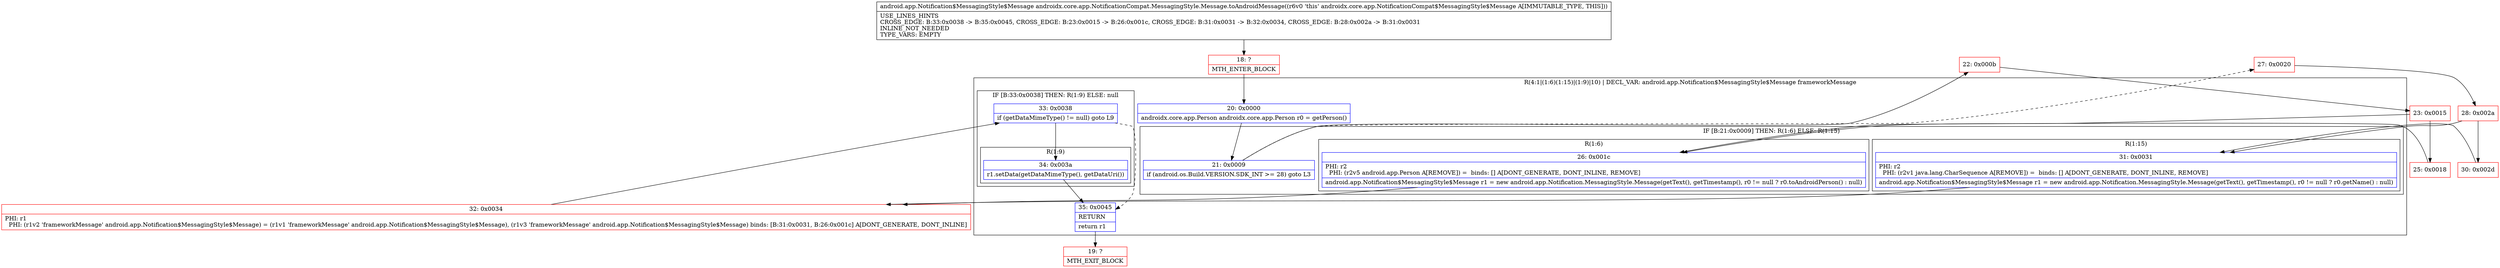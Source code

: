 digraph "CFG forandroidx.core.app.NotificationCompat.MessagingStyle.Message.toAndroidMessage()Landroid\/app\/Notification$MessagingStyle$Message;" {
subgraph cluster_Region_289852491 {
label = "R(4:1|(1:6)(1:15)|(1:9)|10) | DECL_VAR: android.app.Notification$MessagingStyle$Message frameworkMessage\l";
node [shape=record,color=blue];
Node_20 [shape=record,label="{20\:\ 0x0000|androidx.core.app.Person androidx.core.app.Person r0 = getPerson()\l}"];
subgraph cluster_IfRegion_188070605 {
label = "IF [B:21:0x0009] THEN: R(1:6) ELSE: R(1:15)";
node [shape=record,color=blue];
Node_21 [shape=record,label="{21\:\ 0x0009|if (android.os.Build.VERSION.SDK_INT \>= 28) goto L3\l}"];
subgraph cluster_Region_970861041 {
label = "R(1:6)";
node [shape=record,color=blue];
Node_26 [shape=record,label="{26\:\ 0x001c|PHI: r2 \l  PHI: (r2v5 android.app.Person A[REMOVE]) =  binds: [] A[DONT_GENERATE, DONT_INLINE, REMOVE]\l|android.app.Notification$MessagingStyle$Message r1 = new android.app.Notification.MessagingStyle.Message(getText(), getTimestamp(), r0 != null ? r0.toAndroidPerson() : null)\l}"];
}
subgraph cluster_Region_1772810123 {
label = "R(1:15)";
node [shape=record,color=blue];
Node_31 [shape=record,label="{31\:\ 0x0031|PHI: r2 \l  PHI: (r2v1 java.lang.CharSequence A[REMOVE]) =  binds: [] A[DONT_GENERATE, DONT_INLINE, REMOVE]\l|android.app.Notification$MessagingStyle$Message r1 = new android.app.Notification.MessagingStyle.Message(getText(), getTimestamp(), r0 != null ? r0.getName() : null)\l}"];
}
}
subgraph cluster_IfRegion_628339711 {
label = "IF [B:33:0x0038] THEN: R(1:9) ELSE: null";
node [shape=record,color=blue];
Node_33 [shape=record,label="{33\:\ 0x0038|if (getDataMimeType() != null) goto L9\l}"];
subgraph cluster_Region_1586737942 {
label = "R(1:9)";
node [shape=record,color=blue];
Node_34 [shape=record,label="{34\:\ 0x003a|r1.setData(getDataMimeType(), getDataUri())\l}"];
}
}
Node_35 [shape=record,label="{35\:\ 0x0045|RETURN\l|return r1\l}"];
}
Node_18 [shape=record,color=red,label="{18\:\ ?|MTH_ENTER_BLOCK\l}"];
Node_22 [shape=record,color=red,label="{22\:\ 0x000b}"];
Node_23 [shape=record,color=red,label="{23\:\ 0x0015}"];
Node_25 [shape=record,color=red,label="{25\:\ 0x0018}"];
Node_32 [shape=record,color=red,label="{32\:\ 0x0034|PHI: r1 \l  PHI: (r1v2 'frameworkMessage' android.app.Notification$MessagingStyle$Message) = (r1v1 'frameworkMessage' android.app.Notification$MessagingStyle$Message), (r1v3 'frameworkMessage' android.app.Notification$MessagingStyle$Message) binds: [B:31:0x0031, B:26:0x001c] A[DONT_GENERATE, DONT_INLINE]\l}"];
Node_19 [shape=record,color=red,label="{19\:\ ?|MTH_EXIT_BLOCK\l}"];
Node_27 [shape=record,color=red,label="{27\:\ 0x0020}"];
Node_28 [shape=record,color=red,label="{28\:\ 0x002a}"];
Node_30 [shape=record,color=red,label="{30\:\ 0x002d}"];
MethodNode[shape=record,label="{android.app.Notification$MessagingStyle$Message androidx.core.app.NotificationCompat.MessagingStyle.Message.toAndroidMessage((r6v0 'this' androidx.core.app.NotificationCompat$MessagingStyle$Message A[IMMUTABLE_TYPE, THIS]))  | USE_LINES_HINTS\lCROSS_EDGE: B:33:0x0038 \-\> B:35:0x0045, CROSS_EDGE: B:23:0x0015 \-\> B:26:0x001c, CROSS_EDGE: B:31:0x0031 \-\> B:32:0x0034, CROSS_EDGE: B:28:0x002a \-\> B:31:0x0031\lINLINE_NOT_NEEDED\lTYPE_VARS: EMPTY\l}"];
MethodNode -> Node_18;Node_20 -> Node_21;
Node_21 -> Node_22;
Node_21 -> Node_27[style=dashed];
Node_26 -> Node_32;
Node_31 -> Node_32;
Node_33 -> Node_34;
Node_33 -> Node_35[style=dashed];
Node_34 -> Node_35;
Node_35 -> Node_19;
Node_18 -> Node_20;
Node_22 -> Node_23;
Node_23 -> Node_25;
Node_23 -> Node_26;
Node_25 -> Node_26;
Node_32 -> Node_33;
Node_27 -> Node_28;
Node_28 -> Node_30;
Node_28 -> Node_31;
Node_30 -> Node_31;
}

